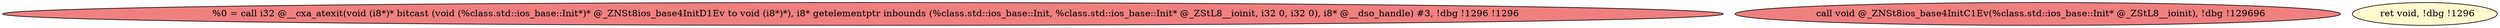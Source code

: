 
digraph G {


node0 [fillcolor=lightcoral,label="  %0 = call i32 @__cxa_atexit(void (i8*)* bitcast (void (%class.std::ios_base::Init*)* @_ZNSt8ios_base4InitD1Ev to void (i8*)*), i8* getelementptr inbounds (%class.std::ios_base::Init, %class.std::ios_base::Init* @_ZStL8__ioinit, i32 0, i32 0), i8* @__dso_handle) #3, !dbg !1296 !1296",shape=ellipse,style=filled ]
node2 [fillcolor=lightcoral,label="  call void @_ZNSt8ios_base4InitC1Ev(%class.std::ios_base::Init* @_ZStL8__ioinit), !dbg !129696",shape=ellipse,style=filled ]
node1 [fillcolor=lemonchiffon,label="  ret void, !dbg !1296",shape=ellipse,style=filled ]



}
